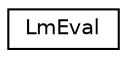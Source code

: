 digraph "Graphical Class Hierarchy"
{
 // LATEX_PDF_SIZE
  edge [fontname="Helvetica",fontsize="10",labelfontname="Helvetica",labelfontsize="10"];
  node [fontname="Helvetica",fontsize="10",shape=record];
  rankdir="LR";
  Node0 [label="LmEval",height=0.2,width=0.4,color="black", fillcolor="white", style="filled",URL="$classmoja_1_1modules_1_1cbm_1_1LmEval.html",tooltip=" "];
}
